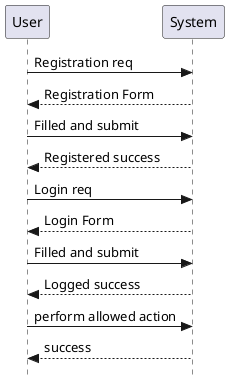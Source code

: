 @startuml sequenceDiag
skinparam Style strictuml
User -> System:Registration req
User <-- System: Registration Form
User -> System: Filled and submit
User <-- System: Registered success
User -> System: Login req
User <--- System: Login Form
User -> System: Filled and submit
User <-- System: Logged success
User -> System: perform allowed action 
User <-- System: success

@enduml